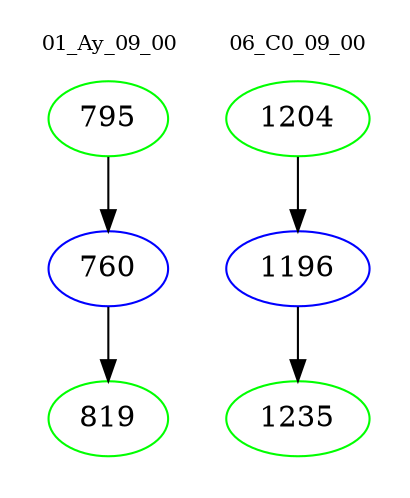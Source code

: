 digraph{
subgraph cluster_0 {
color = white
label = "01_Ay_09_00";
fontsize=10;
T0_795 [label="795", color="green"]
T0_795 -> T0_760 [color="black"]
T0_760 [label="760", color="blue"]
T0_760 -> T0_819 [color="black"]
T0_819 [label="819", color="green"]
}
subgraph cluster_1 {
color = white
label = "06_C0_09_00";
fontsize=10;
T1_1204 [label="1204", color="green"]
T1_1204 -> T1_1196 [color="black"]
T1_1196 [label="1196", color="blue"]
T1_1196 -> T1_1235 [color="black"]
T1_1235 [label="1235", color="green"]
}
}
